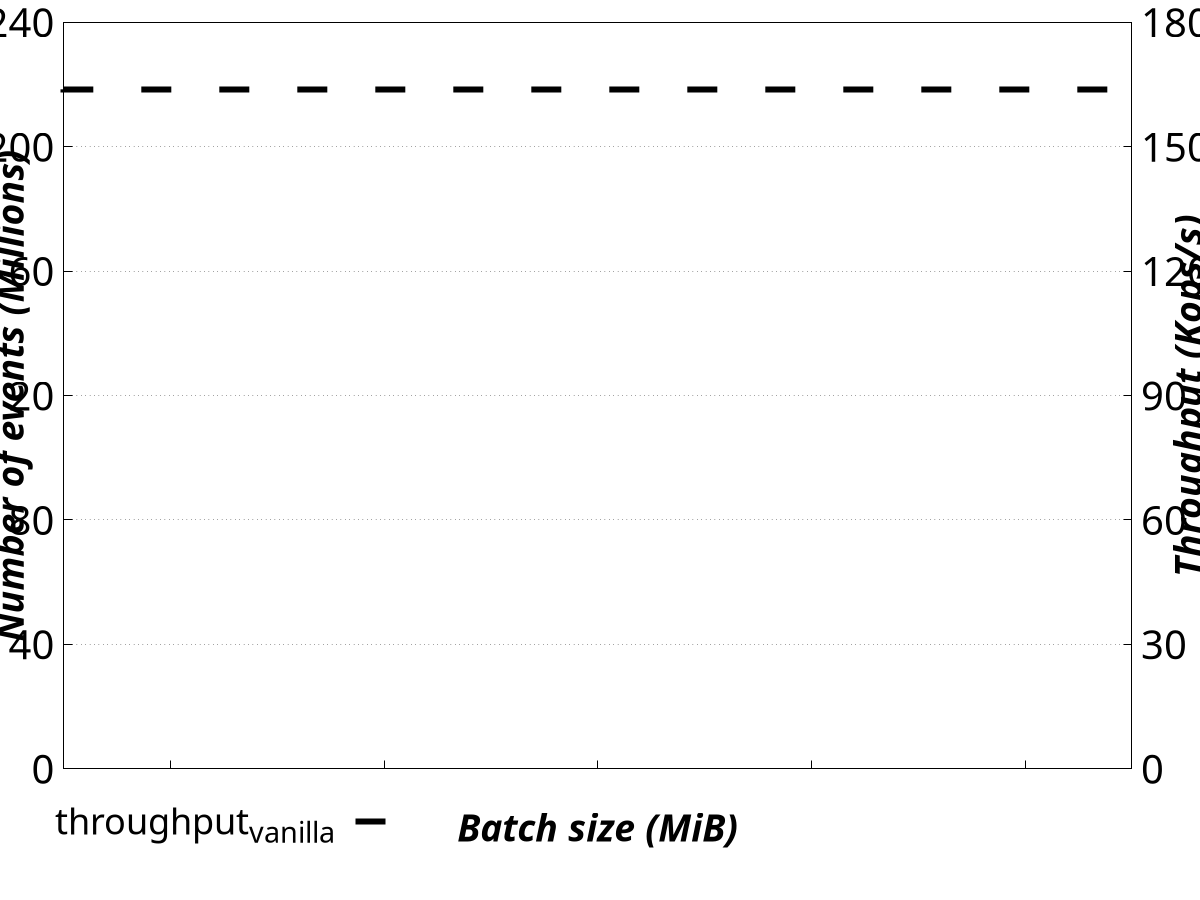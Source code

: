 #!/usr/bin/gnuplot -p

reset
fontsize = 24
set term postscript enhanced color eps size 5.5,4 fontsize
set output "graphs/micro_dio_es_bs.eps"
set datafile separator ";"

set style data histogram
set style histogram rowstacked
set style fill solid
set boxwidth 0.7

# Y axis
set grid ytics
set ytics nomirror
set format y '%.s'
set yrange [0:240000000]
set ytics 0,40000000,240000000
set ylabel "{/:Bold {/:Italic Number of events (Millions)}}" font ", 28"
set ytics font ", 30"

# Y2 axis
set y2tics
set grid y2tics
set format y2 '%.s'
set y2range [0:180000]
set y2tics 0,30000,180000
set y2label "{/:Bold {/:Italic Throughput (Kops/s)}}" font ", 28"
set y2tics font ", 30"

# X axis
set xrange [-0.5:4.5]
set xtics nomirror
set format x "\n"     # xtic label empty line
set linetype 1 lc "black"
set linetype 2 lc rgb "#0078b1"
set xlabel "{/:Bold {/:Italic Batch size (MiB)}}" font ", 28" offset 0,0.8,0

set bmargin 6
set lmargin 7
set rmargin 7.5

# -------------------------------------------------------------------

set key at screen 0.5, 0.06 center vertical height 1 width -5 maxrows 2 sample 2 font ", 27"
plot ARG1 index 0 using ($34-$16) ti "events_{complete}" lc rgbcolor "black" lw 2,\
     ARG1 index 0 using 16 ti "events_{incomplete}" lt -1 lw 2 fs pattern 1,\
     ARG1 index 0 using 22 ti "events_{lost}" lt -1 lw 2 fs pattern 8, \
     163842 axes x1y2 with lines lw 6 lt rgb "#000000" dashtype 2 notitle, \
     NaN with lines lw 6 lt rgb "#000000" dashtype 2 ti "throughput_{vanilla}", \
     ARG1 index 1 u 2 ti "throughput_{DIO}" axes x1y2 with linesp ls 7 lw 6 pt 6, \
     ARG1 index 0 u 1:(0):3:2 w labels font ", 30" tc var offset 0,-1 notitle
